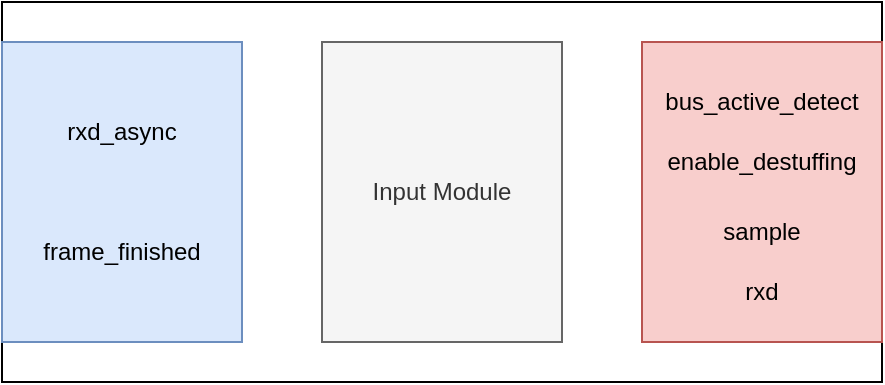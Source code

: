 <mxfile version="24.7.17">
  <diagram name="Seite-1" id="LUTr41OnP3hK2mQ3qZlB">
    <mxGraphModel dx="1195" dy="733" grid="1" gridSize="10" guides="1" tooltips="1" connect="1" arrows="1" fold="1" page="1" pageScale="1" pageWidth="827" pageHeight="1169" math="0" shadow="0">
      <root>
        <mxCell id="0" />
        <mxCell id="1" parent="0" />
        <mxCell id="05BCGsYqmBWEbDrXtsvU-86" value="" style="rounded=0;whiteSpace=wrap;html=1;" vertex="1" parent="1">
          <mxGeometry x="280" y="100" width="440" height="190" as="geometry" />
        </mxCell>
        <mxCell id="05BCGsYqmBWEbDrXtsvU-70" value="" style="rounded=0;whiteSpace=wrap;html=1;fillColor=#f8cecc;strokeColor=#b85450;" vertex="1" parent="1">
          <mxGeometry x="600" y="120" width="120" height="150" as="geometry" />
        </mxCell>
        <mxCell id="05BCGsYqmBWEbDrXtsvU-71" value="" style="rounded=0;whiteSpace=wrap;html=1;fillColor=#dae8fc;strokeColor=#6c8ebf;" vertex="1" parent="1">
          <mxGeometry x="280" y="120" width="120" height="150" as="geometry" />
        </mxCell>
        <mxCell id="05BCGsYqmBWEbDrXtsvU-87" value="rxd_async" style="text;strokeColor=none;align=center;fillColor=none;html=1;verticalAlign=middle;whiteSpace=wrap;rounded=0;" vertex="1" parent="1">
          <mxGeometry x="310" y="150" width="60" height="30" as="geometry" />
        </mxCell>
        <mxCell id="05BCGsYqmBWEbDrXtsvU-88" value="frame_finished" style="text;strokeColor=none;align=center;fillColor=none;html=1;verticalAlign=middle;whiteSpace=wrap;rounded=0;" vertex="1" parent="1">
          <mxGeometry x="310" y="210" width="60" height="30" as="geometry" />
        </mxCell>
        <mxCell id="05BCGsYqmBWEbDrXtsvU-89" value="bus_active_detect" style="text;strokeColor=none;align=center;fillColor=none;html=1;verticalAlign=middle;whiteSpace=wrap;rounded=0;" vertex="1" parent="1">
          <mxGeometry x="630" y="135" width="60" height="30" as="geometry" />
        </mxCell>
        <mxCell id="05BCGsYqmBWEbDrXtsvU-90" value="enable_destuffing" style="text;strokeColor=none;align=center;fillColor=none;html=1;verticalAlign=middle;whiteSpace=wrap;rounded=0;" vertex="1" parent="1">
          <mxGeometry x="630" y="165" width="60" height="30" as="geometry" />
        </mxCell>
        <mxCell id="05BCGsYqmBWEbDrXtsvU-91" value="sample" style="text;strokeColor=none;align=center;fillColor=none;html=1;verticalAlign=middle;whiteSpace=wrap;rounded=0;" vertex="1" parent="1">
          <mxGeometry x="630" y="200" width="60" height="30" as="geometry" />
        </mxCell>
        <mxCell id="05BCGsYqmBWEbDrXtsvU-92" value="rxd" style="text;strokeColor=none;align=center;fillColor=none;html=1;verticalAlign=middle;whiteSpace=wrap;rounded=0;" vertex="1" parent="1">
          <mxGeometry x="630" y="230" width="60" height="30" as="geometry" />
        </mxCell>
        <mxCell id="05BCGsYqmBWEbDrXtsvU-93" value="Input Module" style="rounded=0;whiteSpace=wrap;html=1;fillColor=#f5f5f5;fontColor=#333333;strokeColor=#666666;" vertex="1" parent="1">
          <mxGeometry x="440" y="120" width="120" height="150" as="geometry" />
        </mxCell>
      </root>
    </mxGraphModel>
  </diagram>
</mxfile>
